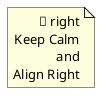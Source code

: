 {
  "sha1": "hihgz6dopv15kmh1lp0h72191cetmzq",
  "insertion": {
    "when": "2024-06-03T18:59:29.609Z",
    "url": "https://github.com/plantuml/plantuml/issues/134",
    "user": "plantuml@gmail.com"
  }
}
@startuml
skinparam noteTextAlignment right
note as N1
👑 right
Keep Calm
and
Align Right
end note
@enduml
